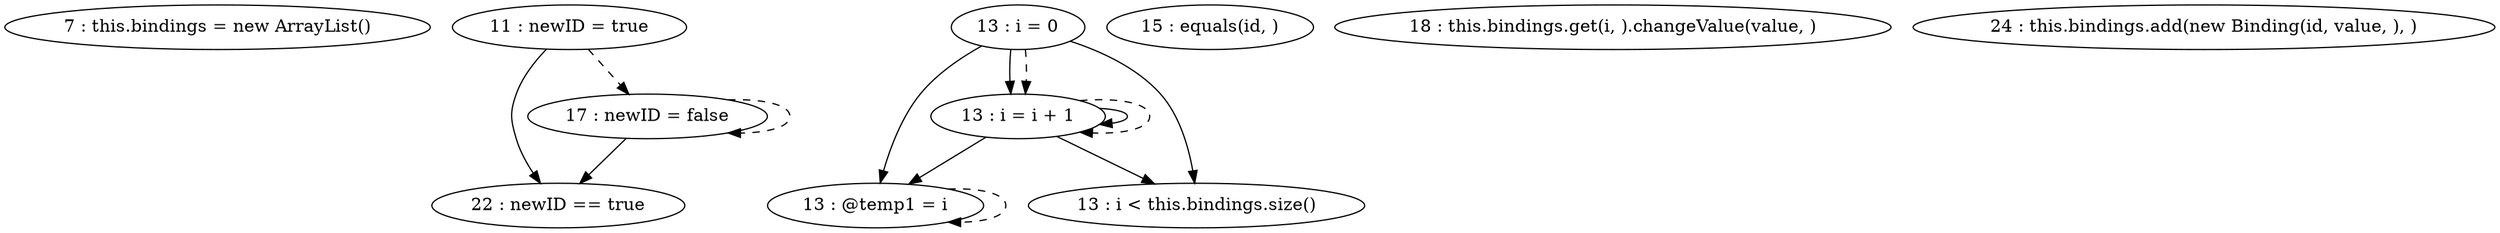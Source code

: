 digraph G {
"7 : this.bindings = new ArrayList()"
"11 : newID = true"
"11 : newID = true" -> "22 : newID == true"
"11 : newID = true" -> "17 : newID = false" [style=dashed]
"13 : i = 0"
"13 : i = 0" -> "13 : @temp1 = i"
"13 : i = 0" -> "13 : i < this.bindings.size()"
"13 : i = 0" -> "13 : i = i + 1"
"13 : i = 0" -> "13 : i = i + 1" [style=dashed]
"13 : i < this.bindings.size()"
"15 : equals(id, )"
"22 : newID == true"
"17 : newID = false"
"17 : newID = false" -> "22 : newID == true"
"17 : newID = false" -> "17 : newID = false" [style=dashed]
"18 : this.bindings.get(i, ).changeValue(value, )"
"13 : @temp1 = i"
"13 : @temp1 = i" -> "13 : @temp1 = i" [style=dashed]
"13 : i = i + 1"
"13 : i = i + 1" -> "13 : @temp1 = i"
"13 : i = i + 1" -> "13 : i < this.bindings.size()"
"13 : i = i + 1" -> "13 : i = i + 1"
"13 : i = i + 1" -> "13 : i = i + 1" [style=dashed]
"24 : this.bindings.add(new Binding(id, value, ), )"
}